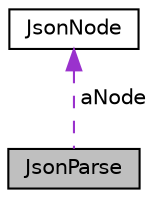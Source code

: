 digraph "JsonParse"
{
 // LATEX_PDF_SIZE
  edge [fontname="Helvetica",fontsize="10",labelfontname="Helvetica",labelfontsize="10"];
  node [fontname="Helvetica",fontsize="10",shape=record];
  Node1 [label="JsonParse",height=0.2,width=0.4,color="black", fillcolor="grey75", style="filled", fontcolor="black",tooltip=" "];
  Node2 -> Node1 [dir="back",color="darkorchid3",fontsize="10",style="dashed",label=" aNode" ,fontname="Helvetica"];
  Node2 [label="JsonNode",height=0.2,width=0.4,color="black", fillcolor="white", style="filled",URL="$db/d1b/sqlite3_8c.html#d5/d84/structJsonNode",tooltip=" "];
}
